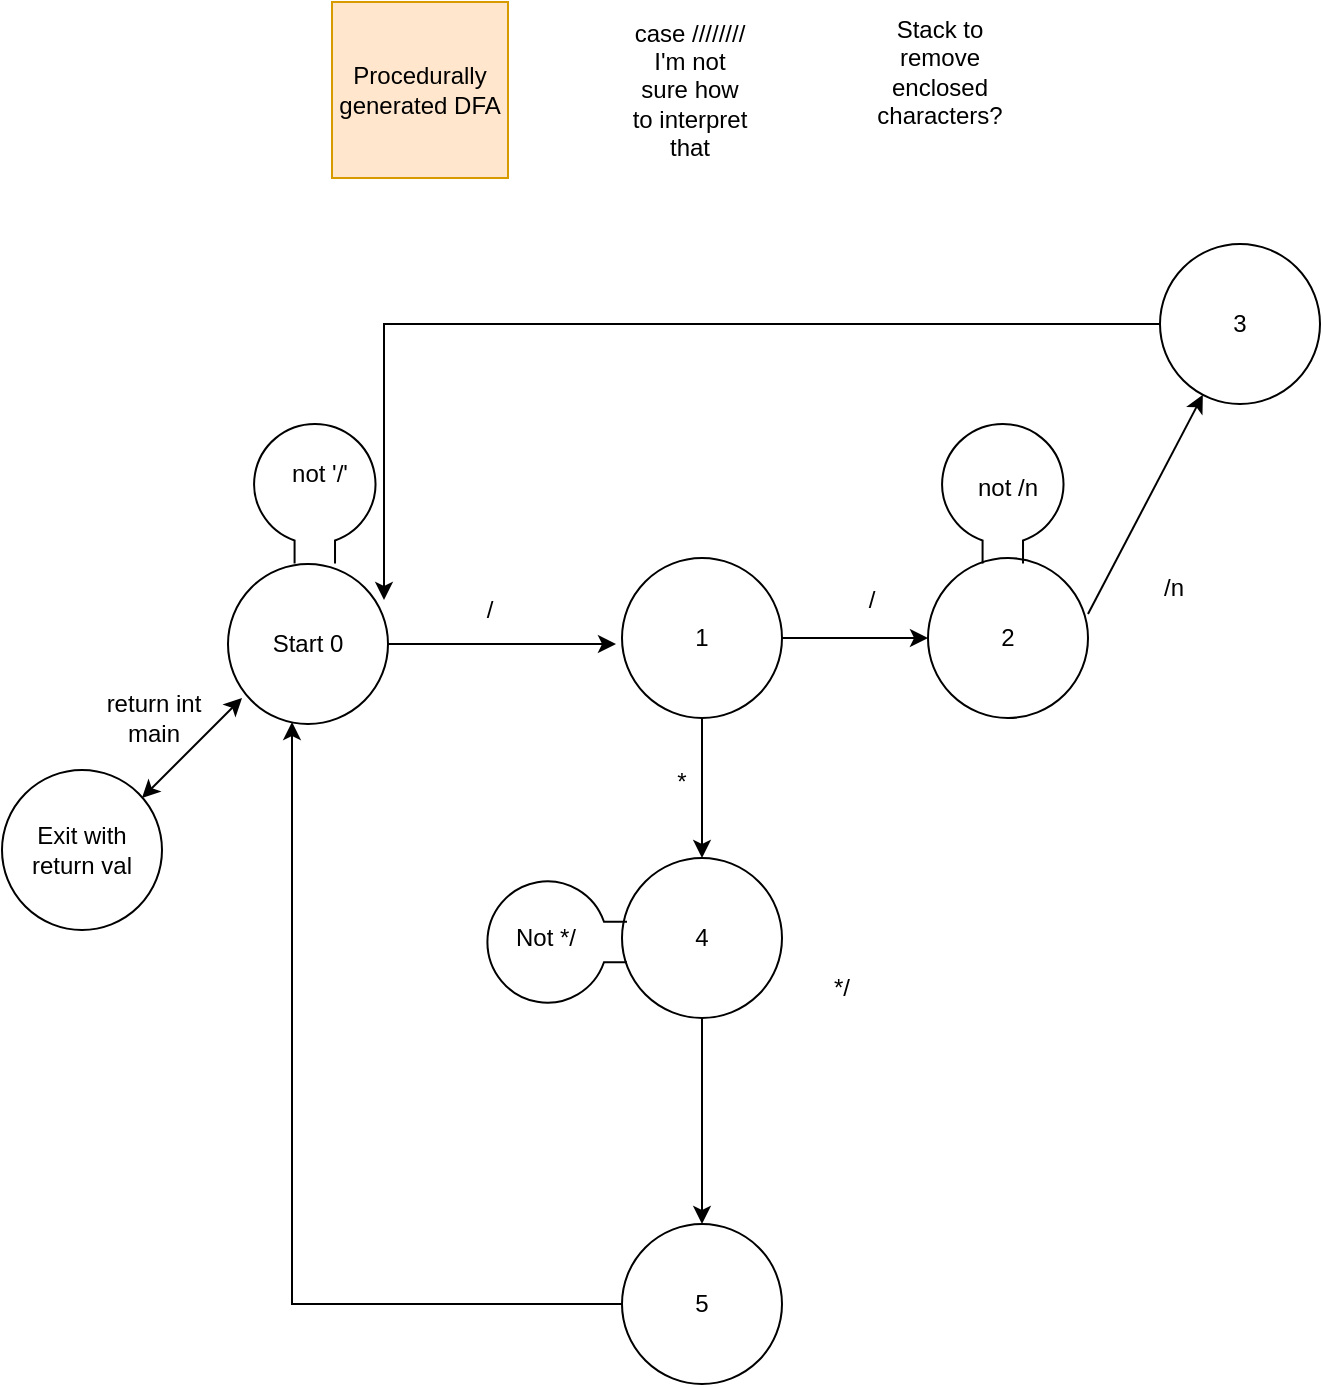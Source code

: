 <mxfile version="22.1.21" type="device">
  <diagram name="Page-1" id="qSw94q_O113W3Ex_vcW-">
    <mxGraphModel dx="1804" dy="699" grid="0" gridSize="10" guides="1" tooltips="1" connect="1" arrows="1" fold="1" page="1" pageScale="1" pageWidth="850" pageHeight="1100" math="0" shadow="0">
      <root>
        <mxCell id="0" />
        <mxCell id="1" parent="0" />
        <mxCell id="ks2AxtPuCKHdfAy8qkIK-1" value="Procedurally generated DFA" style="whiteSpace=wrap;html=1;aspect=fixed;fillColor=#ffe6cc;strokeColor=#d79b00;" vertex="1" parent="1">
          <mxGeometry x="148" y="91" width="88" height="88" as="geometry" />
        </mxCell>
        <mxCell id="ks2AxtPuCKHdfAy8qkIK-3" style="edgeStyle=orthogonalEdgeStyle;rounded=0;orthogonalLoop=1;jettySize=auto;html=1;" edge="1" parent="1" source="ks2AxtPuCKHdfAy8qkIK-2">
          <mxGeometry relative="1" as="geometry">
            <mxPoint x="290" y="412" as="targetPoint" />
          </mxGeometry>
        </mxCell>
        <mxCell id="ks2AxtPuCKHdfAy8qkIK-2" value="Start 0" style="ellipse;whiteSpace=wrap;html=1;aspect=fixed;" vertex="1" parent="1">
          <mxGeometry x="96" y="372" width="80" height="80" as="geometry" />
        </mxCell>
        <mxCell id="ks2AxtPuCKHdfAy8qkIK-4" value="not &#39;/&#39;" style="text;html=1;strokeColor=none;fillColor=none;align=center;verticalAlign=middle;whiteSpace=wrap;rounded=0;" vertex="1" parent="1">
          <mxGeometry x="111.8" y="312" width="60" height="30" as="geometry" />
        </mxCell>
        <mxCell id="ks2AxtPuCKHdfAy8qkIK-5" value="" style="verticalLabelPosition=bottom;shadow=0;dashed=0;align=center;html=1;verticalAlign=top;shape=mxgraph.electrical.radio.loop_antenna;" vertex="1" parent="1">
          <mxGeometry x="107" y="302" width="64.8" height="69.78" as="geometry" />
        </mxCell>
        <mxCell id="ks2AxtPuCKHdfAy8qkIK-6" value="/" style="text;html=1;strokeColor=none;fillColor=none;align=center;verticalAlign=middle;whiteSpace=wrap;rounded=0;" vertex="1" parent="1">
          <mxGeometry x="197" y="380" width="60" height="30" as="geometry" />
        </mxCell>
        <mxCell id="ks2AxtPuCKHdfAy8qkIK-7" value="not /n" style="text;html=1;strokeColor=none;fillColor=none;align=center;verticalAlign=middle;whiteSpace=wrap;rounded=0;" vertex="1" parent="1">
          <mxGeometry x="455.8" y="319" width="60" height="30" as="geometry" />
        </mxCell>
        <mxCell id="ks2AxtPuCKHdfAy8qkIK-14" style="edgeStyle=orthogonalEdgeStyle;rounded=0;orthogonalLoop=1;jettySize=auto;html=1;exitX=1;exitY=0.5;exitDx=0;exitDy=0;" edge="1" parent="1" source="ks2AxtPuCKHdfAy8qkIK-8" target="ks2AxtPuCKHdfAy8qkIK-11">
          <mxGeometry relative="1" as="geometry" />
        </mxCell>
        <mxCell id="ks2AxtPuCKHdfAy8qkIK-8" value="1" style="ellipse;whiteSpace=wrap;html=1;aspect=fixed;" vertex="1" parent="1">
          <mxGeometry x="293" y="369" width="80" height="80" as="geometry" />
        </mxCell>
        <mxCell id="ks2AxtPuCKHdfAy8qkIK-9" value="" style="endArrow=classic;html=1;rounded=0;" edge="1" parent="1" target="ks2AxtPuCKHdfAy8qkIK-10">
          <mxGeometry width="50" height="50" relative="1" as="geometry">
            <mxPoint x="526" y="397" as="sourcePoint" />
            <mxPoint x="576" y="347" as="targetPoint" />
          </mxGeometry>
        </mxCell>
        <mxCell id="ks2AxtPuCKHdfAy8qkIK-10" value="3" style="ellipse;whiteSpace=wrap;html=1;aspect=fixed;" vertex="1" parent="1">
          <mxGeometry x="562" y="212" width="80" height="80" as="geometry" />
        </mxCell>
        <mxCell id="ks2AxtPuCKHdfAy8qkIK-11" value="2" style="ellipse;whiteSpace=wrap;html=1;aspect=fixed;" vertex="1" parent="1">
          <mxGeometry x="446" y="369" width="80" height="80" as="geometry" />
        </mxCell>
        <mxCell id="ks2AxtPuCKHdfAy8qkIK-12" value="/" style="text;html=1;strokeColor=none;fillColor=none;align=center;verticalAlign=middle;whiteSpace=wrap;rounded=0;" vertex="1" parent="1">
          <mxGeometry x="388" y="375" width="60" height="30" as="geometry" />
        </mxCell>
        <mxCell id="ks2AxtPuCKHdfAy8qkIK-15" value="" style="verticalLabelPosition=bottom;shadow=0;dashed=0;align=center;html=1;verticalAlign=top;shape=mxgraph.electrical.radio.loop_antenna;" vertex="1" parent="1">
          <mxGeometry x="451" y="302" width="64.8" height="69.78" as="geometry" />
        </mxCell>
        <mxCell id="ks2AxtPuCKHdfAy8qkIK-16" value="/n" style="text;html=1;strokeColor=none;fillColor=none;align=center;verticalAlign=middle;whiteSpace=wrap;rounded=0;" vertex="1" parent="1">
          <mxGeometry x="539" y="369" width="60" height="30" as="geometry" />
        </mxCell>
        <mxCell id="ks2AxtPuCKHdfAy8qkIK-26" style="edgeStyle=orthogonalEdgeStyle;rounded=0;orthogonalLoop=1;jettySize=auto;html=1;" edge="1" parent="1" source="ks2AxtPuCKHdfAy8qkIK-17" target="ks2AxtPuCKHdfAy8qkIK-21">
          <mxGeometry relative="1" as="geometry" />
        </mxCell>
        <mxCell id="ks2AxtPuCKHdfAy8qkIK-17" value="4" style="ellipse;whiteSpace=wrap;html=1;aspect=fixed;" vertex="1" parent="1">
          <mxGeometry x="293" y="519" width="80" height="80" as="geometry" />
        </mxCell>
        <mxCell id="ks2AxtPuCKHdfAy8qkIK-18" style="edgeStyle=orthogonalEdgeStyle;rounded=0;orthogonalLoop=1;jettySize=auto;html=1;exitX=0.5;exitY=1;exitDx=0;exitDy=0;entryX=0.5;entryY=0;entryDx=0;entryDy=0;" edge="1" parent="1" source="ks2AxtPuCKHdfAy8qkIK-8" target="ks2AxtPuCKHdfAy8qkIK-17">
          <mxGeometry relative="1" as="geometry">
            <mxPoint x="383" y="419" as="sourcePoint" />
            <mxPoint x="456" y="419" as="targetPoint" />
          </mxGeometry>
        </mxCell>
        <mxCell id="ks2AxtPuCKHdfAy8qkIK-20" value="*" style="text;html=1;strokeColor=none;fillColor=none;align=center;verticalAlign=middle;whiteSpace=wrap;rounded=0;" vertex="1" parent="1">
          <mxGeometry x="293" y="466" width="60" height="30" as="geometry" />
        </mxCell>
        <mxCell id="ks2AxtPuCKHdfAy8qkIK-21" value="5" style="ellipse;whiteSpace=wrap;html=1;aspect=fixed;" vertex="1" parent="1">
          <mxGeometry x="293" y="702" width="80" height="80" as="geometry" />
        </mxCell>
        <mxCell id="ks2AxtPuCKHdfAy8qkIK-22" value="" style="verticalLabelPosition=bottom;shadow=0;dashed=0;align=center;html=1;verticalAlign=top;shape=mxgraph.electrical.radio.loop_antenna;rotation=-90;" vertex="1" parent="1">
          <mxGeometry x="228.2" y="526.11" width="64.8" height="69.78" as="geometry" />
        </mxCell>
        <mxCell id="ks2AxtPuCKHdfAy8qkIK-24" value="Not */" style="text;html=1;strokeColor=none;fillColor=none;align=center;verticalAlign=middle;whiteSpace=wrap;rounded=0;" vertex="1" parent="1">
          <mxGeometry x="225" y="544" width="60" height="30" as="geometry" />
        </mxCell>
        <mxCell id="ks2AxtPuCKHdfAy8qkIK-25" value="*/" style="text;html=1;strokeColor=none;fillColor=none;align=center;verticalAlign=middle;whiteSpace=wrap;rounded=0;" vertex="1" parent="1">
          <mxGeometry x="373" y="569" width="60" height="30" as="geometry" />
        </mxCell>
        <mxCell id="ks2AxtPuCKHdfAy8qkIK-27" value="case ////////&lt;br&gt;I&#39;m not sure how to interpret that" style="text;html=1;strokeColor=none;fillColor=none;align=center;verticalAlign=middle;whiteSpace=wrap;rounded=0;" vertex="1" parent="1">
          <mxGeometry x="297" y="120" width="60" height="30" as="geometry" />
        </mxCell>
        <mxCell id="ks2AxtPuCKHdfAy8qkIK-29" style="edgeStyle=orthogonalEdgeStyle;rounded=0;orthogonalLoop=1;jettySize=auto;html=1;entryX=0.4;entryY=0.988;entryDx=0;entryDy=0;entryPerimeter=0;" edge="1" parent="1" source="ks2AxtPuCKHdfAy8qkIK-21" target="ks2AxtPuCKHdfAy8qkIK-2">
          <mxGeometry relative="1" as="geometry" />
        </mxCell>
        <mxCell id="ks2AxtPuCKHdfAy8qkIK-30" style="edgeStyle=orthogonalEdgeStyle;rounded=0;orthogonalLoop=1;jettySize=auto;html=1;entryX=0.975;entryY=0.225;entryDx=0;entryDy=0;entryPerimeter=0;" edge="1" parent="1" source="ks2AxtPuCKHdfAy8qkIK-10" target="ks2AxtPuCKHdfAy8qkIK-2">
          <mxGeometry relative="1" as="geometry" />
        </mxCell>
        <mxCell id="ks2AxtPuCKHdfAy8qkIK-31" value="" style="endArrow=classic;startArrow=classic;html=1;rounded=0;" edge="1" parent="1">
          <mxGeometry width="50" height="50" relative="1" as="geometry">
            <mxPoint x="53" y="489" as="sourcePoint" />
            <mxPoint x="103" y="439" as="targetPoint" />
          </mxGeometry>
        </mxCell>
        <mxCell id="ks2AxtPuCKHdfAy8qkIK-32" value="Exit with return val" style="ellipse;whiteSpace=wrap;html=1;aspect=fixed;" vertex="1" parent="1">
          <mxGeometry x="-17" y="475" width="80" height="80" as="geometry" />
        </mxCell>
        <mxCell id="ks2AxtPuCKHdfAy8qkIK-33" value="return int main" style="text;html=1;strokeColor=none;fillColor=none;align=center;verticalAlign=middle;whiteSpace=wrap;rounded=0;" vertex="1" parent="1">
          <mxGeometry x="29" y="434" width="60" height="30" as="geometry" />
        </mxCell>
        <mxCell id="ks2AxtPuCKHdfAy8qkIK-35" value="Stack to remove enclosed characters?" style="text;html=1;strokeColor=none;fillColor=none;align=center;verticalAlign=middle;whiteSpace=wrap;rounded=0;" vertex="1" parent="1">
          <mxGeometry x="422" y="111" width="60" height="30" as="geometry" />
        </mxCell>
      </root>
    </mxGraphModel>
  </diagram>
</mxfile>
